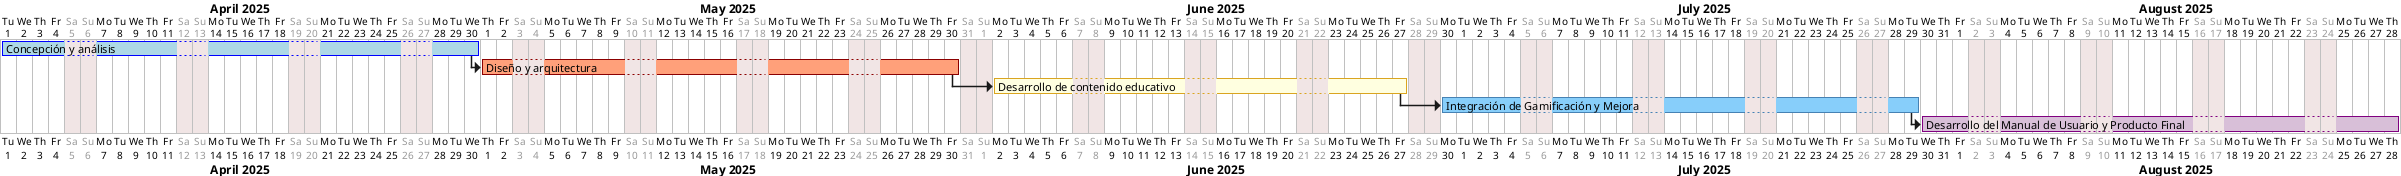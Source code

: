@startgantt
Project starts 2025-04-01
saturday are closed
sunday are closed

[Concepción y análisis] as [A1] lasts 22 days
[A1] is colored in LightBlue/Blue

[Diseño y arquitectura] as [A2] lasts 22 days
[A2] is colored in LightSalmon/DarkRed

[Desarrollo de contenido educativo] as [A3] lasts 20 days
[A3] is colored in LightYellow/GoldenRod

[Integración de Gamificación y Mejora] as [A4] lasts 22 days
[A4] is colored in LightSkyBlue/SteelBlue

[Desarrollo del Manual de Usuario y Producto Final] as [A5] lasts 22 days
[A5] is colored in Thistle/Purple

' ===== Dependencias =====
[A2] starts at [A1]'s end
[A3] starts at [A2]'s end
[A4] starts at [A3]'s end
[A5] starts at [A4]'s end

@endgantt